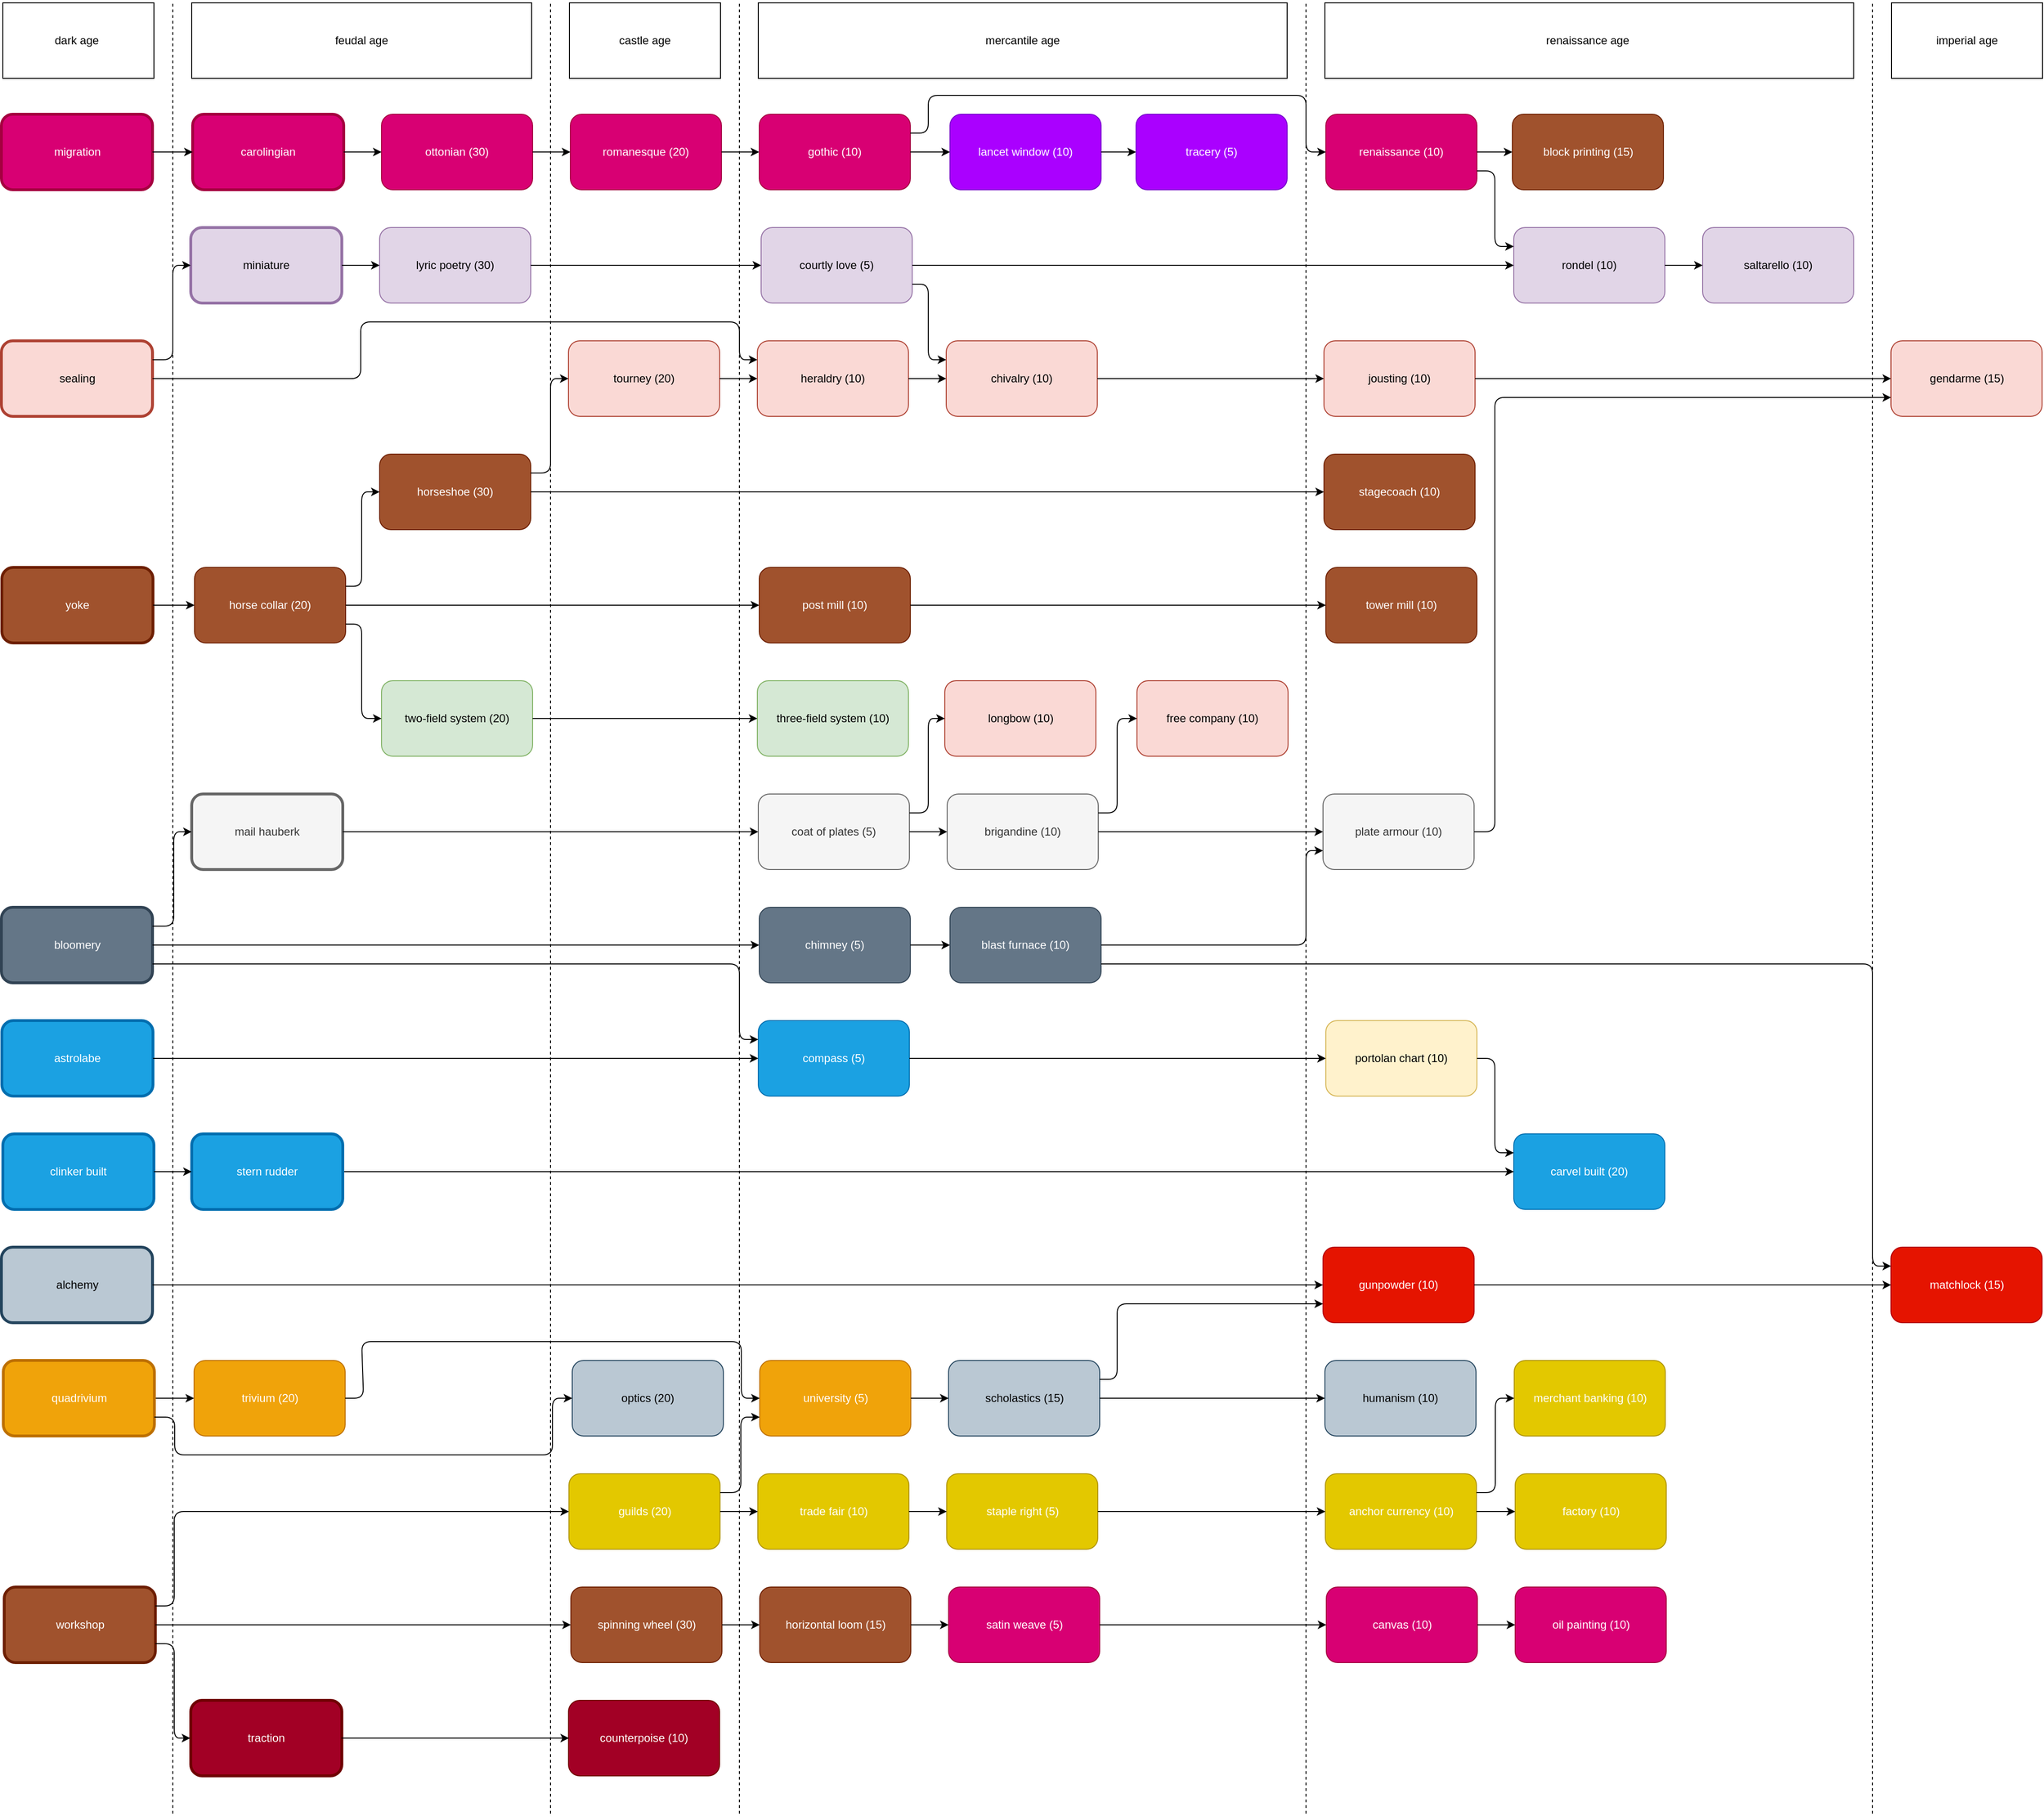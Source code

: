 <mxfile version="18.0.7" type="device"><diagram id="oLft6MuplgY4cZqa-gnh" name="Pagina-1"><mxGraphModel dx="2188" dy="1302" grid="1" gridSize="10" guides="1" tooltips="1" connect="1" arrows="1" fold="1" page="1" pageScale="1" pageWidth="827" pageHeight="1169" math="0" shadow="0"><root><mxCell id="0"/><mxCell id="1" parent="0"/><mxCell id="0_8eFzhI38emxkiz7Sxi-1" value="bloomery" style="rounded=1;whiteSpace=wrap;html=1;fillColor=#647687;strokeColor=#314354;fontColor=#ffffff;strokeWidth=3;" parent="1" vertex="1"><mxGeometry x="38.5" y="1000" width="160" height="80" as="geometry"/></mxCell><mxCell id="0_8eFzhI38emxkiz7Sxi-3" value="chimney (5)" style="rounded=1;whiteSpace=wrap;html=1;fillColor=#647687;strokeColor=#314354;fontColor=#ffffff;" parent="1" vertex="1"><mxGeometry x="841" y="1000" width="160" height="80" as="geometry"/></mxCell><mxCell id="0_8eFzhI38emxkiz7Sxi-4" value="blast furnace (10)" style="rounded=1;whiteSpace=wrap;html=1;fillColor=#647687;strokeColor=#314354;fontColor=#ffffff;" parent="1" vertex="1"><mxGeometry x="1043" y="1000" width="160" height="80" as="geometry"/></mxCell><mxCell id="0_8eFzhI38emxkiz7Sxi-5" value="mail hauberk" style="rounded=1;whiteSpace=wrap;html=1;fillColor=#f5f5f5;strokeColor=#666666;strokeWidth=3;fontColor=#333333;" parent="1" vertex="1"><mxGeometry x="240" y="880" width="160" height="80" as="geometry"/></mxCell><mxCell id="0_8eFzhI38emxkiz7Sxi-7" value="coat of plates (5)" style="rounded=1;whiteSpace=wrap;html=1;fillColor=#f5f5f5;strokeColor=#666666;fontColor=#333333;" parent="1" vertex="1"><mxGeometry x="840" y="880" width="160" height="80" as="geometry"/></mxCell><mxCell id="0_8eFzhI38emxkiz7Sxi-8" value="brigandine (10)" style="rounded=1;whiteSpace=wrap;html=1;fillColor=#f5f5f5;strokeColor=#666666;fontColor=#333333;" parent="1" vertex="1"><mxGeometry x="1040" y="880" width="160" height="80" as="geometry"/></mxCell><mxCell id="0_8eFzhI38emxkiz7Sxi-9" value="plate armour (10)" style="rounded=1;whiteSpace=wrap;html=1;fillColor=#f5f5f5;strokeColor=#666666;fontColor=#333333;" parent="1" vertex="1"><mxGeometry x="1438" y="880" width="160" height="80" as="geometry"/></mxCell><mxCell id="0_8eFzhI38emxkiz7Sxi-17" value="two-field system (20)" style="rounded=1;whiteSpace=wrap;html=1;fillColor=#d5e8d4;strokeColor=#82b366;" parent="1" vertex="1"><mxGeometry x="441" y="760" width="160" height="80" as="geometry"/></mxCell><mxCell id="0_8eFzhI38emxkiz7Sxi-19" value="three-field system (10)" style="rounded=1;whiteSpace=wrap;html=1;fillColor=#d5e8d4;strokeColor=#82b366;" parent="1" vertex="1"><mxGeometry x="839" y="760" width="160" height="80" as="geometry"/></mxCell><mxCell id="0_8eFzhI38emxkiz7Sxi-27" value="tourney (20)" style="rounded=1;whiteSpace=wrap;html=1;fillColor=#fad9d5;strokeColor=#ae4132;" parent="1" vertex="1"><mxGeometry x="639" y="400" width="160" height="80" as="geometry"/></mxCell><mxCell id="0_8eFzhI38emxkiz7Sxi-28" value="chivalry (10)" style="rounded=1;whiteSpace=wrap;html=1;fillColor=#fad9d5;strokeColor=#ae4132;" parent="1" vertex="1"><mxGeometry x="1039" y="400" width="160" height="80" as="geometry"/></mxCell><mxCell id="0_8eFzhI38emxkiz7Sxi-29" value="horse collar (20)" style="rounded=1;whiteSpace=wrap;html=1;fillColor=#a0522d;strokeColor=#6D1F00;fontColor=#ffffff;" parent="1" vertex="1"><mxGeometry x="243" y="640" width="160" height="80" as="geometry"/></mxCell><mxCell id="0_8eFzhI38emxkiz7Sxi-30" value="horseshoe (30)" style="rounded=1;whiteSpace=wrap;html=1;fillColor=#a0522d;strokeColor=#6D1F00;fontColor=#ffffff;" parent="1" vertex="1"><mxGeometry x="439" y="520" width="160" height="80" as="geometry"/></mxCell><mxCell id="0_8eFzhI38emxkiz7Sxi-32" value="stagecoach (10)" style="rounded=1;whiteSpace=wrap;html=1;fillColor=#a0522d;strokeColor=#6D1F00;fontColor=#ffffff;" parent="1" vertex="1"><mxGeometry x="1439" y="520" width="160" height="80" as="geometry"/></mxCell><mxCell id="0_8eFzhI38emxkiz7Sxi-35" value="jousting (10)" style="rounded=1;whiteSpace=wrap;html=1;fillColor=#fad9d5;strokeColor=#ae4132;" parent="1" vertex="1"><mxGeometry x="1439" y="400" width="160" height="80" as="geometry"/></mxCell><mxCell id="0_8eFzhI38emxkiz7Sxi-44" value="post mill (10)" style="rounded=1;whiteSpace=wrap;html=1;fillColor=#a0522d;strokeColor=#6D1F00;fontColor=#ffffff;" parent="1" vertex="1"><mxGeometry x="841" y="640" width="160" height="80" as="geometry"/></mxCell><mxCell id="0_8eFzhI38emxkiz7Sxi-45" value="tower mill (10)" style="rounded=1;whiteSpace=wrap;html=1;fillColor=#a0522d;strokeColor=#6D1F00;fontColor=#ffffff;" parent="1" vertex="1"><mxGeometry x="1441" y="640" width="160" height="80" as="geometry"/></mxCell><mxCell id="0_8eFzhI38emxkiz7Sxi-48" value="block printing (15)" style="rounded=1;whiteSpace=wrap;html=1;fillColor=#a0522d;strokeColor=#6D1F00;fontColor=#ffffff;" parent="1" vertex="1"><mxGeometry x="1638.5" y="160" width="160" height="80" as="geometry"/></mxCell><mxCell id="0_8eFzhI38emxkiz7Sxi-50" value="clinker built" style="rounded=1;whiteSpace=wrap;html=1;fillColor=#1ba1e2;strokeColor=#006EAF;fontColor=#ffffff;strokeWidth=3;" parent="1" vertex="1"><mxGeometry x="40" y="1240" width="160" height="80" as="geometry"/></mxCell><mxCell id="0_8eFzhI38emxkiz7Sxi-53" value="astrolabe" style="rounded=1;whiteSpace=wrap;html=1;fillColor=#1ba1e2;strokeColor=#006EAF;strokeWidth=3;fontColor=#ffffff;" parent="1" vertex="1"><mxGeometry x="39" y="1120" width="160" height="80" as="geometry"/></mxCell><mxCell id="0_8eFzhI38emxkiz7Sxi-56" value="compass (5)" style="rounded=1;whiteSpace=wrap;html=1;fillColor=#1ba1e2;strokeColor=#006EAF;fontColor=#ffffff;" parent="1" vertex="1"><mxGeometry x="840" y="1120" width="160" height="80" as="geometry"/></mxCell><mxCell id="0_8eFzhI38emxkiz7Sxi-57" value="portolan chart (10)" style="rounded=1;whiteSpace=wrap;html=1;fillColor=#fff2cc;strokeColor=#d6b656;" parent="1" vertex="1"><mxGeometry x="1441" y="1120" width="160" height="80" as="geometry"/></mxCell><mxCell id="0_8eFzhI38emxkiz7Sxi-61" value="alchemy" style="rounded=1;whiteSpace=wrap;html=1;fillColor=#bac8d3;strokeColor=#23445d;strokeWidth=3;" parent="1" vertex="1"><mxGeometry x="38.5" y="1360" width="160" height="80" as="geometry"/></mxCell><mxCell id="0_8eFzhI38emxkiz7Sxi-64" value="gunpowder (10)" style="rounded=1;whiteSpace=wrap;html=1;fillColor=#e51400;strokeColor=#B20000;fontColor=#ffffff;" parent="1" vertex="1"><mxGeometry x="1438" y="1360" width="160" height="80" as="geometry"/></mxCell><mxCell id="0_8eFzhI38emxkiz7Sxi-68" value="carvel built (20)" style="rounded=1;whiteSpace=wrap;html=1;fillColor=#1ba1e2;strokeColor=#006EAF;fontColor=#ffffff;" parent="1" vertex="1"><mxGeometry x="1640" y="1240" width="160" height="80" as="geometry"/></mxCell><mxCell id="0_8eFzhI38emxkiz7Sxi-77" value="traction" style="rounded=1;whiteSpace=wrap;html=1;fillColor=#a20025;strokeColor=#6F0000;fontColor=#ffffff;strokeWidth=3;" parent="1" vertex="1"><mxGeometry x="239" y="1840" width="160" height="80" as="geometry"/></mxCell><mxCell id="0_8eFzhI38emxkiz7Sxi-79" value="counterpoise (10)" style="rounded=1;whiteSpace=wrap;html=1;fillColor=#a20025;strokeColor=#6F0000;fontColor=#ffffff;" parent="1" vertex="1"><mxGeometry x="639" y="1840" width="160" height="80" as="geometry"/></mxCell><mxCell id="0_8eFzhI38emxkiz7Sxi-86" value="" style="endArrow=classic;html=1;entryX=0;entryY=0.5;entryDx=0;entryDy=0;exitX=1;exitY=0.5;exitDx=0;exitDy=0;" parent="1" source="0_8eFzhI38emxkiz7Sxi-3" target="0_8eFzhI38emxkiz7Sxi-4" edge="1"><mxGeometry width="50" height="50" relative="1" as="geometry"><mxPoint x="1093" y="1200" as="sourcePoint"/><mxPoint x="1143" y="1150" as="targetPoint"/></mxGeometry></mxCell><mxCell id="0_8eFzhI38emxkiz7Sxi-87" value="" style="endArrow=classic;html=1;entryX=0;entryY=0.5;entryDx=0;entryDy=0;exitX=1;exitY=0.5;exitDx=0;exitDy=0;" parent="1" source="0_8eFzhI38emxkiz7Sxi-1" target="0_8eFzhI38emxkiz7Sxi-3" edge="1"><mxGeometry width="50" height="50" relative="1" as="geometry"><mxPoint x="892" y="1080" as="sourcePoint"/><mxPoint x="942" y="1030" as="targetPoint"/></mxGeometry></mxCell><mxCell id="0_8eFzhI38emxkiz7Sxi-88" value="" style="endArrow=classic;html=1;entryX=0;entryY=0.5;entryDx=0;entryDy=0;exitX=1;exitY=0.5;exitDx=0;exitDy=0;" parent="1" source="0_8eFzhI38emxkiz7Sxi-5" target="0_8eFzhI38emxkiz7Sxi-7" edge="1"><mxGeometry width="50" height="50" relative="1" as="geometry"><mxPoint x="890" y="1200" as="sourcePoint"/><mxPoint x="940" y="1150" as="targetPoint"/></mxGeometry></mxCell><mxCell id="0_8eFzhI38emxkiz7Sxi-89" value="" style="endArrow=classic;html=1;entryX=0;entryY=0.5;entryDx=0;entryDy=0;exitX=1;exitY=0.5;exitDx=0;exitDy=0;" parent="1" source="0_8eFzhI38emxkiz7Sxi-7" target="0_8eFzhI38emxkiz7Sxi-8" edge="1"><mxGeometry width="50" height="50" relative="1" as="geometry"><mxPoint x="1090" y="1200" as="sourcePoint"/><mxPoint x="1140" y="1150" as="targetPoint"/></mxGeometry></mxCell><mxCell id="0_8eFzhI38emxkiz7Sxi-92" value="" style="endArrow=classic;html=1;entryX=0;entryY=0.5;entryDx=0;entryDy=0;exitX=1;exitY=0.5;exitDx=0;exitDy=0;" parent="1" source="0_8eFzhI38emxkiz7Sxi-30" target="0_8eFzhI38emxkiz7Sxi-32" edge="1"><mxGeometry width="50" height="50" relative="1" as="geometry"><mxPoint x="1089" y="600" as="sourcePoint"/><mxPoint x="1139" y="550" as="targetPoint"/></mxGeometry></mxCell><mxCell id="0_8eFzhI38emxkiz7Sxi-101" value="" style="endArrow=classic;html=1;entryX=0;entryY=0.5;entryDx=0;entryDy=0;exitX=1;exitY=0.5;exitDx=0;exitDy=0;" parent="1" source="0_8eFzhI38emxkiz7Sxi-28" target="0_8eFzhI38emxkiz7Sxi-35" edge="1"><mxGeometry width="50" height="50" relative="1" as="geometry"><mxPoint x="1289" y="740" as="sourcePoint"/><mxPoint x="1339" y="690" as="targetPoint"/></mxGeometry></mxCell><mxCell id="0_8eFzhI38emxkiz7Sxi-104" value="" style="endArrow=classic;html=1;entryX=0;entryY=0.5;entryDx=0;entryDy=0;exitX=1;exitY=0.5;exitDx=0;exitDy=0;" parent="1" source="0_8eFzhI38emxkiz7Sxi-44" target="0_8eFzhI38emxkiz7Sxi-45" edge="1"><mxGeometry width="50" height="50" relative="1" as="geometry"><mxPoint x="1093" y="840" as="sourcePoint"/><mxPoint x="1143" y="790" as="targetPoint"/></mxGeometry></mxCell><mxCell id="0_8eFzhI38emxkiz7Sxi-107" value="" style="endArrow=classic;html=1;entryX=0;entryY=0.5;entryDx=0;entryDy=0;exitX=1;exitY=0.5;exitDx=0;exitDy=0;" parent="1" source="0_8eFzhI38emxkiz7Sxi-56" target="0_8eFzhI38emxkiz7Sxi-57" edge="1"><mxGeometry width="50" height="50" relative="1" as="geometry"><mxPoint x="1093.5" y="1080" as="sourcePoint"/><mxPoint x="1143.5" y="1030" as="targetPoint"/></mxGeometry></mxCell><mxCell id="0_8eFzhI38emxkiz7Sxi-108" value="" style="endArrow=classic;html=1;entryX=0;entryY=0.5;entryDx=0;entryDy=0;exitX=1;exitY=0.5;exitDx=0;exitDy=0;" parent="1" source="0_8eFzhI38emxkiz7Sxi-53" target="0_8eFzhI38emxkiz7Sxi-56" edge="1"><mxGeometry width="50" height="50" relative="1" as="geometry"><mxPoint x="893.5" y="1080" as="sourcePoint"/><mxPoint x="943.5" y="1030" as="targetPoint"/></mxGeometry></mxCell><mxCell id="0_8eFzhI38emxkiz7Sxi-110" value="" style="endArrow=classic;html=1;entryX=0;entryY=0.5;entryDx=0;entryDy=0;exitX=1;exitY=0.5;exitDx=0;exitDy=0;" parent="1" source="XAXmaKX4G2u4Uexpzf4U-27" target="0_8eFzhI38emxkiz7Sxi-68" edge="1"><mxGeometry width="50" height="50" relative="1" as="geometry"><mxPoint x="523.5" y="1280" as="sourcePoint"/><mxPoint x="643.5" y="1282" as="targetPoint"/></mxGeometry></mxCell><mxCell id="0_8eFzhI38emxkiz7Sxi-117" value="feudal age" style="rounded=0;whiteSpace=wrap;html=1;" parent="1" vertex="1"><mxGeometry x="240" y="42" width="360" height="80" as="geometry"/></mxCell><mxCell id="0_8eFzhI38emxkiz7Sxi-118" value="castle age" style="rounded=0;whiteSpace=wrap;html=1;" parent="1" vertex="1"><mxGeometry x="640" y="42" width="160" height="80" as="geometry"/></mxCell><mxCell id="0_8eFzhI38emxkiz7Sxi-120" value="mercantile age" style="rounded=0;whiteSpace=wrap;html=1;" parent="1" vertex="1"><mxGeometry x="840" y="42" width="560" height="80" as="geometry"/></mxCell><mxCell id="0_8eFzhI38emxkiz7Sxi-121" value="renaissance age&amp;nbsp;" style="rounded=0;whiteSpace=wrap;html=1;" parent="1" vertex="1"><mxGeometry x="1440" y="42" width="560" height="80" as="geometry"/></mxCell><mxCell id="0_8eFzhI38emxkiz7Sxi-122" value="imperial age" style="rounded=0;whiteSpace=wrap;html=1;" parent="1" vertex="1"><mxGeometry x="2040" y="42" width="160" height="80" as="geometry"/></mxCell><mxCell id="0_8eFzhI38emxkiz7Sxi-125" value="lancet window (10)" style="rounded=1;whiteSpace=wrap;html=1;fillColor=#aa00ff;strokeColor=#7700CC;fontColor=#ffffff;" parent="1" vertex="1"><mxGeometry x="1043" y="160" width="160" height="80" as="geometry"/></mxCell><mxCell id="0_8eFzhI38emxkiz7Sxi-129" value="miniature" style="rounded=1;whiteSpace=wrap;html=1;fillColor=#e1d5e7;strokeColor=#9673a6;strokeWidth=3;" parent="1" vertex="1"><mxGeometry x="239" y="280" width="160" height="80" as="geometry"/></mxCell><mxCell id="0_8eFzhI38emxkiz7Sxi-130" value="lyric poetry (30)" style="rounded=1;whiteSpace=wrap;html=1;fillColor=#e1d5e7;strokeColor=#9673a6;" parent="1" vertex="1"><mxGeometry x="439" y="280" width="160" height="80" as="geometry"/></mxCell><mxCell id="0_8eFzhI38emxkiz7Sxi-131" value="courtly love (5)" style="rounded=1;whiteSpace=wrap;html=1;fillColor=#e1d5e7;strokeColor=#9673a6;" parent="1" vertex="1"><mxGeometry x="843" y="280" width="160" height="80" as="geometry"/></mxCell><mxCell id="0_8eFzhI38emxkiz7Sxi-132" value="rondel (10)" style="rounded=1;whiteSpace=wrap;html=1;fillColor=#e1d5e7;strokeColor=#9673a6;" parent="1" vertex="1"><mxGeometry x="1640" y="280" width="160" height="80" as="geometry"/></mxCell><mxCell id="0_8eFzhI38emxkiz7Sxi-139" value="saltarello (10)" style="rounded=1;whiteSpace=wrap;html=1;fillColor=#e1d5e7;strokeColor=#9673a6;" parent="1" vertex="1"><mxGeometry x="1840" y="280" width="160" height="80" as="geometry"/></mxCell><mxCell id="0_8eFzhI38emxkiz7Sxi-148" value="horizontal loom (15)" style="rounded=1;whiteSpace=wrap;html=1;fillColor=#a0522d;strokeColor=#6D1F00;fontColor=#ffffff;" parent="1" vertex="1"><mxGeometry x="841.5" y="1720" width="160" height="80" as="geometry"/></mxCell><mxCell id="0_8eFzhI38emxkiz7Sxi-149" value="satin weave (5)" style="rounded=1;whiteSpace=wrap;html=1;fillColor=#d80073;strokeColor=#A50040;fontColor=#ffffff;" parent="1" vertex="1"><mxGeometry x="1041.5" y="1720" width="160" height="80" as="geometry"/></mxCell><mxCell id="0_8eFzhI38emxkiz7Sxi-150" value="spinning wheel (30)" style="rounded=1;whiteSpace=wrap;html=1;fillColor=#a0522d;strokeColor=#6D1F00;fontColor=#ffffff;" parent="1" vertex="1"><mxGeometry x="641.5" y="1720" width="160" height="80" as="geometry"/></mxCell><mxCell id="0_8eFzhI38emxkiz7Sxi-153" value="romanesque (20)" style="rounded=1;whiteSpace=wrap;html=1;fillColor=#d80073;strokeColor=#A50040;fontColor=#ffffff;" parent="1" vertex="1"><mxGeometry x="641" y="160" width="160" height="80" as="geometry"/></mxCell><mxCell id="0_8eFzhI38emxkiz7Sxi-156" value="oil painting (10)" style="rounded=1;whiteSpace=wrap;html=1;fillColor=#d80073;strokeColor=#A50040;fontColor=#ffffff;" parent="1" vertex="1"><mxGeometry x="1641.5" y="1720" width="160" height="80" as="geometry"/></mxCell><mxCell id="0_8eFzhI38emxkiz7Sxi-157" value="canvas (10)" style="rounded=1;whiteSpace=wrap;html=1;fillColor=#d80073;strokeColor=#A50040;fontColor=#ffffff;" parent="1" vertex="1"><mxGeometry x="1441.5" y="1720" width="160" height="80" as="geometry"/></mxCell><mxCell id="0_8eFzhI38emxkiz7Sxi-159" value="" style="endArrow=classic;html=1;entryX=0;entryY=0.5;entryDx=0;entryDy=0;exitX=1;exitY=0.5;exitDx=0;exitDy=0;" parent="1" source="0_8eFzhI38emxkiz7Sxi-61" target="0_8eFzhI38emxkiz7Sxi-64" edge="1"><mxGeometry width="50" height="50" relative="1" as="geometry"><mxPoint x="817" y="1925" as="sourcePoint"/><mxPoint x="867" y="1875" as="targetPoint"/></mxGeometry></mxCell><mxCell id="0_8eFzhI38emxkiz7Sxi-160" value="" style="endArrow=classic;html=1;entryX=0;entryY=0.5;entryDx=0;entryDy=0;exitX=1;exitY=0.5;exitDx=0;exitDy=0;" parent="1" edge="1"><mxGeometry width="50" height="50" relative="1" as="geometry"><mxPoint x="398.5" y="1880" as="sourcePoint"/><mxPoint x="639.5" y="1880" as="targetPoint"/></mxGeometry></mxCell><mxCell id="0_8eFzhI38emxkiz7Sxi-172" value="" style="endArrow=classic;html=1;entryX=0;entryY=0.5;entryDx=0;entryDy=0;exitX=1;exitY=0.5;exitDx=0;exitDy=0;" parent="1" source="0_8eFzhI38emxkiz7Sxi-132" target="0_8eFzhI38emxkiz7Sxi-139" edge="1"><mxGeometry width="50" height="50" relative="1" as="geometry"><mxPoint x="1810" y="380" as="sourcePoint"/><mxPoint x="1860" y="330" as="targetPoint"/></mxGeometry></mxCell><mxCell id="0_8eFzhI38emxkiz7Sxi-173" value="" style="endArrow=classic;html=1;entryX=0;entryY=0.5;entryDx=0;entryDy=0;exitX=1;exitY=0.5;exitDx=0;exitDy=0;" parent="1" source="0_8eFzhI38emxkiz7Sxi-131" target="0_8eFzhI38emxkiz7Sxi-132" edge="1"><mxGeometry width="50" height="50" relative="1" as="geometry"><mxPoint x="1009" y="380" as="sourcePoint"/><mxPoint x="1059" y="330" as="targetPoint"/></mxGeometry></mxCell><mxCell id="0_8eFzhI38emxkiz7Sxi-174" value="" style="endArrow=classic;html=1;entryX=0;entryY=0.5;entryDx=0;entryDy=0;exitX=1;exitY=0.5;exitDx=0;exitDy=0;" parent="1" source="0_8eFzhI38emxkiz7Sxi-130" target="0_8eFzhI38emxkiz7Sxi-131" edge="1"><mxGeometry width="50" height="50" relative="1" as="geometry"><mxPoint x="1009" y="380" as="sourcePoint"/><mxPoint x="1059" y="330" as="targetPoint"/></mxGeometry></mxCell><mxCell id="0_8eFzhI38emxkiz7Sxi-175" value="" style="endArrow=classic;html=1;entryX=0;entryY=0.5;entryDx=0;entryDy=0;exitX=1;exitY=0.5;exitDx=0;exitDy=0;" parent="1" source="0_8eFzhI38emxkiz7Sxi-129" target="0_8eFzhI38emxkiz7Sxi-130" edge="1"><mxGeometry width="50" height="50" relative="1" as="geometry"><mxPoint x="809" y="380" as="sourcePoint"/><mxPoint x="859" y="330" as="targetPoint"/></mxGeometry></mxCell><mxCell id="0_8eFzhI38emxkiz7Sxi-176" value="trivium (20)" style="rounded=1;whiteSpace=wrap;html=1;fillColor=#f0a30a;strokeColor=#BD7000;fontColor=#ffffff;" parent="1" vertex="1"><mxGeometry x="242.5" y="1480" width="160" height="80" as="geometry"/></mxCell><mxCell id="0_8eFzhI38emxkiz7Sxi-178" value="university (5)" style="rounded=1;whiteSpace=wrap;html=1;fillColor=#f0a30a;strokeColor=#BD7000;fontColor=#ffffff;" parent="1" vertex="1"><mxGeometry x="841.5" y="1480" width="160" height="80" as="geometry"/></mxCell><mxCell id="0_8eFzhI38emxkiz7Sxi-179" value="scholastics (15)" style="rounded=1;whiteSpace=wrap;html=1;fillColor=#bac8d3;strokeColor=#23445d;" parent="1" vertex="1"><mxGeometry x="1041.5" y="1480" width="160" height="80" as="geometry"/></mxCell><mxCell id="0_8eFzhI38emxkiz7Sxi-183" value="factory (10)" style="rounded=1;whiteSpace=wrap;html=1;fillColor=#e3c800;strokeColor=#B09500;fontColor=#ffffff;" parent="1" vertex="1"><mxGeometry x="1641.5" y="1600" width="160" height="80" as="geometry"/></mxCell><mxCell id="0_8eFzhI38emxkiz7Sxi-184" value="guilds (20)" style="rounded=1;whiteSpace=wrap;html=1;fillColor=#e3c800;strokeColor=#B09500;fontColor=#ffffff;" parent="1" vertex="1"><mxGeometry x="639.5" y="1600" width="160" height="80" as="geometry"/></mxCell><mxCell id="0_8eFzhI38emxkiz7Sxi-188" value="staple right (5)" style="rounded=1;whiteSpace=wrap;html=1;fillColor=#e3c800;strokeColor=#B09500;fontColor=#ffffff;" parent="1" vertex="1"><mxGeometry x="1039.5" y="1600" width="160" height="80" as="geometry"/></mxCell><mxCell id="0_8eFzhI38emxkiz7Sxi-189" value="trade fair (10)" style="rounded=1;whiteSpace=wrap;html=1;fillColor=#e3c800;strokeColor=#B09500;fontColor=#ffffff;" parent="1" vertex="1"><mxGeometry x="839.5" y="1600" width="160" height="80" as="geometry"/></mxCell><mxCell id="0_8eFzhI38emxkiz7Sxi-191" value="anchor currency (10)" style="rounded=1;whiteSpace=wrap;html=1;fillColor=#e3c800;strokeColor=#B09500;fontColor=#ffffff;" parent="1" vertex="1"><mxGeometry x="1440.5" y="1600" width="160" height="80" as="geometry"/></mxCell><mxCell id="0_8eFzhI38emxkiz7Sxi-192" value="merchant banking (10)" style="rounded=1;whiteSpace=wrap;html=1;fillColor=#e3c800;strokeColor=#B09500;fontColor=#ffffff;" parent="1" vertex="1"><mxGeometry x="1640.5" y="1480" width="160" height="80" as="geometry"/></mxCell><mxCell id="0_8eFzhI38emxkiz7Sxi-196" value="" style="endArrow=classic;html=1;entryX=0;entryY=0.5;entryDx=0;entryDy=0;exitX=1;exitY=0.5;exitDx=0;exitDy=0;" parent="1" source="0_8eFzhI38emxkiz7Sxi-148" target="0_8eFzhI38emxkiz7Sxi-149" edge="1"><mxGeometry width="50" height="50" relative="1" as="geometry"><mxPoint x="1211.5" y="1760" as="sourcePoint"/><mxPoint x="1261.5" y="1710" as="targetPoint"/></mxGeometry></mxCell><mxCell id="0_8eFzhI38emxkiz7Sxi-199" value="" style="endArrow=classic;html=1;exitX=1;exitY=0.5;exitDx=0;exitDy=0;entryX=0;entryY=0.5;entryDx=0;entryDy=0;" parent="1" source="0_8eFzhI38emxkiz7Sxi-153" target="YXYnKFH7pTET3rIDkecs-23" edge="1"><mxGeometry width="50" height="50" relative="1" as="geometry"><mxPoint x="1011" y="320" as="sourcePoint"/><mxPoint x="831" y="200" as="targetPoint"/></mxGeometry></mxCell><mxCell id="0_8eFzhI38emxkiz7Sxi-211" value="heraldry (10)" style="rounded=1;whiteSpace=wrap;html=1;fillColor=#fad9d5;strokeColor=#ae4132;" parent="1" vertex="1"><mxGeometry x="839" y="400" width="160" height="80" as="geometry"/></mxCell><mxCell id="0_8eFzhI38emxkiz7Sxi-214" value="" style="endArrow=classic;html=1;exitX=1;exitY=0.5;exitDx=0;exitDy=0;entryX=0;entryY=0.5;entryDx=0;entryDy=0;" parent="1" source="0_8eFzhI38emxkiz7Sxi-29" target="0_8eFzhI38emxkiz7Sxi-44" edge="1"><mxGeometry width="50" height="50" relative="1" as="geometry"><mxPoint x="813" y="740" as="sourcePoint"/><mxPoint x="633" y="680" as="targetPoint"/></mxGeometry></mxCell><mxCell id="0_8eFzhI38emxkiz7Sxi-216" value="" style="endArrow=classic;html=1;exitX=1;exitY=0.25;exitDx=0;exitDy=0;entryX=0;entryY=0.5;entryDx=0;entryDy=0;" parent="1" source="0_8eFzhI38emxkiz7Sxi-29" target="0_8eFzhI38emxkiz7Sxi-30" edge="1"><mxGeometry width="50" height="50" relative="1" as="geometry"><mxPoint x="809" y="764" as="sourcePoint"/><mxPoint x="859" y="714" as="targetPoint"/><Array as="points"><mxPoint x="420" y="660"/><mxPoint x="420" y="560"/></Array></mxGeometry></mxCell><mxCell id="0_8eFzhI38emxkiz7Sxi-222" value="" style="endArrow=classic;html=1;entryX=0;entryY=0.75;entryDx=0;entryDy=0;exitX=1;exitY=0.5;exitDx=0;exitDy=0;" parent="1" source="0_8eFzhI38emxkiz7Sxi-4" target="0_8eFzhI38emxkiz7Sxi-9" edge="1"><mxGeometry width="50" height="50" relative="1" as="geometry"><mxPoint x="893" y="1098" as="sourcePoint"/><mxPoint x="943" y="1048" as="targetPoint"/><Array as="points"><mxPoint x="1420" y="1040"/><mxPoint x="1420" y="940"/></Array></mxGeometry></mxCell><mxCell id="0_8eFzhI38emxkiz7Sxi-261" value="" style="endArrow=none;dashed=1;html=1;" parent="1" edge="1"><mxGeometry width="50" height="50" relative="1" as="geometry"><mxPoint x="620" y="1960" as="sourcePoint"/><mxPoint x="620" y="40" as="targetPoint"/></mxGeometry></mxCell><mxCell id="0_8eFzhI38emxkiz7Sxi-262" value="" style="endArrow=none;dashed=1;html=1;" parent="1" edge="1"><mxGeometry width="50" height="50" relative="1" as="geometry"><mxPoint x="820" y="1960" as="sourcePoint"/><mxPoint x="820" y="42.004" as="targetPoint"/></mxGeometry></mxCell><mxCell id="0_8eFzhI38emxkiz7Sxi-263" value="" style="endArrow=none;dashed=1;html=1;" parent="1" edge="1"><mxGeometry width="50" height="50" relative="1" as="geometry"><mxPoint x="1420" y="1960" as="sourcePoint"/><mxPoint x="1420" y="40" as="targetPoint"/></mxGeometry></mxCell><mxCell id="0_8eFzhI38emxkiz7Sxi-264" value="" style="endArrow=none;dashed=1;html=1;" parent="1" edge="1"><mxGeometry width="50" height="50" relative="1" as="geometry"><mxPoint x="2020" y="1960" as="sourcePoint"/><mxPoint x="2020" y="40" as="targetPoint"/></mxGeometry></mxCell><mxCell id="s_nG30qF_LDt8cLh8hBE-6" value="workshop" style="rounded=1;whiteSpace=wrap;html=1;fillColor=#a0522d;strokeColor=#6D1F00;fontColor=#ffffff;strokeWidth=3;" parent="1" vertex="1"><mxGeometry x="41.5" y="1720" width="160" height="80" as="geometry"/></mxCell><mxCell id="XAXmaKX4G2u4Uexpzf4U-1" value="" style="endArrow=classic;html=1;rounded=1;exitX=1;exitY=0.75;exitDx=0;exitDy=0;entryX=0;entryY=0.5;entryDx=0;entryDy=0;" parent="1" source="0_8eFzhI38emxkiz7Sxi-29" target="0_8eFzhI38emxkiz7Sxi-17" edge="1"><mxGeometry width="50" height="50" relative="1" as="geometry"><mxPoint x="562" y="820" as="sourcePoint"/><mxPoint x="322" y="880" as="targetPoint"/><Array as="points"><mxPoint x="420" y="700"/><mxPoint x="420" y="800"/></Array></mxGeometry></mxCell><mxCell id="XAXmaKX4G2u4Uexpzf4U-4" value="yoke" style="rounded=1;whiteSpace=wrap;html=1;fillColor=#a0522d;fontColor=#ffffff;strokeColor=#6D1F00;strokeWidth=3;" parent="1" vertex="1"><mxGeometry x="39" y="640" width="160" height="80" as="geometry"/></mxCell><mxCell id="XAXmaKX4G2u4Uexpzf4U-5" value="" style="endArrow=none;dashed=1;html=1;" parent="1" edge="1"><mxGeometry width="50" height="50" relative="1" as="geometry"><mxPoint x="220" y="1960" as="sourcePoint"/><mxPoint x="220" y="40" as="targetPoint"/></mxGeometry></mxCell><mxCell id="XAXmaKX4G2u4Uexpzf4U-7" value="" style="endArrow=classic;html=1;rounded=0;entryX=0;entryY=0.5;entryDx=0;entryDy=0;exitX=1;exitY=0.5;exitDx=0;exitDy=0;" parent="1" source="XAXmaKX4G2u4Uexpzf4U-4" target="0_8eFzhI38emxkiz7Sxi-29" edge="1"><mxGeometry width="50" height="50" relative="1" as="geometry"><mxPoint x="212" y="536" as="sourcePoint"/><mxPoint x="262" y="486" as="targetPoint"/></mxGeometry></mxCell><mxCell id="XAXmaKX4G2u4Uexpzf4U-8" value="dark age&amp;nbsp;" style="rounded=0;whiteSpace=wrap;html=1;" parent="1" vertex="1"><mxGeometry x="40" y="42" width="160" height="80" as="geometry"/></mxCell><mxCell id="XAXmaKX4G2u4Uexpzf4U-12" value="" style="endArrow=classic;html=1;rounded=0;entryX=0;entryY=0.5;entryDx=0;entryDy=0;exitX=1;exitY=0.5;exitDx=0;exitDy=0;" parent="1" source="XAXmaKX4G2u4Uexpzf4U-13" target="0_8eFzhI38emxkiz7Sxi-176" edge="1"><mxGeometry width="50" height="50" relative="1" as="geometry"><mxPoint x="201.5" y="1840" as="sourcePoint"/><mxPoint x="231.5" y="1830" as="targetPoint"/></mxGeometry></mxCell><mxCell id="XAXmaKX4G2u4Uexpzf4U-13" value="quadrivium" style="rounded=1;whiteSpace=wrap;html=1;fillColor=#f0a30a;strokeColor=#BD7000;fontColor=#ffffff;strokeWidth=3;" parent="1" vertex="1"><mxGeometry x="40.5" y="1480" width="160" height="80" as="geometry"/></mxCell><mxCell id="XAXmaKX4G2u4Uexpzf4U-19" value="sealing" style="rounded=1;whiteSpace=wrap;html=1;fillColor=#fad9d5;strokeColor=#ae4132;strokeWidth=3;" parent="1" vertex="1"><mxGeometry x="38.5" y="400" width="160" height="80" as="geometry"/></mxCell><mxCell id="XAXmaKX4G2u4Uexpzf4U-27" value="stern rudder" style="rounded=1;whiteSpace=wrap;html=1;fillColor=#1ba1e2;strokeColor=#006EAF;fontColor=#ffffff;strokeWidth=3;" parent="1" vertex="1"><mxGeometry x="240" y="1240" width="160" height="80" as="geometry"/></mxCell><mxCell id="XAXmaKX4G2u4Uexpzf4U-28" value="" style="endArrow=classic;html=1;rounded=1;entryX=0;entryY=0.5;entryDx=0;entryDy=0;exitX=1;exitY=0.5;exitDx=0;exitDy=0;" parent="1" source="0_8eFzhI38emxkiz7Sxi-50" target="XAXmaKX4G2u4Uexpzf4U-27" edge="1"><mxGeometry width="50" height="50" relative="1" as="geometry"><mxPoint x="483.5" y="1350" as="sourcePoint"/><mxPoint x="533.5" y="1300" as="targetPoint"/></mxGeometry></mxCell><mxCell id="E1TUnqx6d54UaFa-8QJ_-4" value="" style="endArrow=classic;html=1;rounded=1;entryX=0;entryY=0.5;entryDx=0;entryDy=0;exitX=1;exitY=0.75;exitDx=0;exitDy=0;" parent="1" source="s_nG30qF_LDt8cLh8hBE-6" edge="1"><mxGeometry width="50" height="50" relative="1" as="geometry"><mxPoint x="571.5" y="2160" as="sourcePoint"/><mxPoint x="238.5" y="1880" as="targetPoint"/><Array as="points"><mxPoint x="221.5" y="1780"/><mxPoint x="221.5" y="1880"/></Array></mxGeometry></mxCell><mxCell id="YXYnKFH7pTET3rIDkecs-1" value="" style="endArrow=classic;html=1;rounded=1;entryX=0;entryY=0.5;entryDx=0;entryDy=0;exitX=1;exitY=0.25;exitDx=0;exitDy=0;" edge="1" parent="1" source="0_8eFzhI38emxkiz7Sxi-30" target="0_8eFzhI38emxkiz7Sxi-27"><mxGeometry width="50" height="50" relative="1" as="geometry"><mxPoint x="819" y="630" as="sourcePoint"/><mxPoint x="869" y="580" as="targetPoint"/><Array as="points"><mxPoint x="620" y="540"/><mxPoint x="620" y="440"/></Array></mxGeometry></mxCell><mxCell id="YXYnKFH7pTET3rIDkecs-2" value="" style="endArrow=classic;html=1;rounded=0;entryX=0;entryY=0.5;entryDx=0;entryDy=0;exitX=1;exitY=0.5;exitDx=0;exitDy=0;" edge="1" parent="1" source="0_8eFzhI38emxkiz7Sxi-27" target="0_8eFzhI38emxkiz7Sxi-211"><mxGeometry width="50" height="50" relative="1" as="geometry"><mxPoint x="819" y="470" as="sourcePoint"/><mxPoint x="869" y="420" as="targetPoint"/></mxGeometry></mxCell><mxCell id="YXYnKFH7pTET3rIDkecs-3" value="" style="endArrow=classic;html=1;rounded=0;entryX=0;entryY=0.5;entryDx=0;entryDy=0;exitX=1;exitY=0.5;exitDx=0;exitDy=0;" edge="1" parent="1" source="0_8eFzhI38emxkiz7Sxi-211" target="0_8eFzhI38emxkiz7Sxi-28"><mxGeometry width="50" height="50" relative="1" as="geometry"><mxPoint x="819" y="470" as="sourcePoint"/><mxPoint x="869" y="420" as="targetPoint"/></mxGeometry></mxCell><mxCell id="YXYnKFH7pTET3rIDkecs-5" value="" style="endArrow=classic;html=1;rounded=1;entryX=0;entryY=0.25;entryDx=0;entryDy=0;exitX=1;exitY=0.5;exitDx=0;exitDy=0;" edge="1" parent="1" source="XAXmaKX4G2u4Uexpzf4U-19" target="0_8eFzhI38emxkiz7Sxi-211"><mxGeometry width="50" height="50" relative="1" as="geometry"><mxPoint x="489" y="470" as="sourcePoint"/><mxPoint x="539" y="420" as="targetPoint"/><Array as="points"><mxPoint x="419" y="440"/><mxPoint x="419" y="380"/><mxPoint x="820" y="380"/><mxPoint x="820" y="420"/></Array></mxGeometry></mxCell><mxCell id="YXYnKFH7pTET3rIDkecs-9" value="" style="endArrow=classic;html=1;rounded=1;entryX=0;entryY=0.5;entryDx=0;entryDy=0;exitX=1;exitY=0.5;exitDx=0;exitDy=0;" edge="1" parent="1" source="0_8eFzhI38emxkiz7Sxi-150" target="0_8eFzhI38emxkiz7Sxi-148"><mxGeometry width="50" height="50" relative="1" as="geometry"><mxPoint x="841.5" y="1820" as="sourcePoint"/><mxPoint x="891.5" y="1770" as="targetPoint"/></mxGeometry></mxCell><mxCell id="YXYnKFH7pTET3rIDkecs-10" value="" style="endArrow=classic;html=1;rounded=1;entryX=0;entryY=0.5;entryDx=0;entryDy=0;exitX=1;exitY=0.5;exitDx=0;exitDy=0;" edge="1" parent="1" source="s_nG30qF_LDt8cLh8hBE-6" target="0_8eFzhI38emxkiz7Sxi-150"><mxGeometry width="50" height="50" relative="1" as="geometry"><mxPoint x="411.5" y="1820" as="sourcePoint"/><mxPoint x="461.5" y="1770" as="targetPoint"/></mxGeometry></mxCell><mxCell id="YXYnKFH7pTET3rIDkecs-11" value="" style="endArrow=classic;html=1;rounded=1;entryX=0;entryY=0.5;entryDx=0;entryDy=0;exitX=1;exitY=0.5;exitDx=0;exitDy=0;" edge="1" parent="1" source="0_8eFzhI38emxkiz7Sxi-149" target="0_8eFzhI38emxkiz7Sxi-157"><mxGeometry width="50" height="50" relative="1" as="geometry"><mxPoint x="1131.5" y="1790" as="sourcePoint"/><mxPoint x="1181.5" y="1740" as="targetPoint"/></mxGeometry></mxCell><mxCell id="YXYnKFH7pTET3rIDkecs-12" value="" style="endArrow=classic;html=1;rounded=1;entryX=0;entryY=0.5;entryDx=0;entryDy=0;exitX=1;exitY=0.5;exitDx=0;exitDy=0;" edge="1" parent="1" source="0_8eFzhI38emxkiz7Sxi-178" target="0_8eFzhI38emxkiz7Sxi-179"><mxGeometry width="50" height="50" relative="1" as="geometry"><mxPoint x="981.5" y="1730" as="sourcePoint"/><mxPoint x="1031.5" y="1680" as="targetPoint"/></mxGeometry></mxCell><mxCell id="YXYnKFH7pTET3rIDkecs-13" value="" style="endArrow=classic;html=1;rounded=1;entryX=0;entryY=0.5;entryDx=0;entryDy=0;exitX=1;exitY=0.5;exitDx=0;exitDy=0;" edge="1" parent="1" source="0_8eFzhI38emxkiz7Sxi-191" target="0_8eFzhI38emxkiz7Sxi-183"><mxGeometry width="50" height="50" relative="1" as="geometry"><mxPoint x="1463.5" y="2130" as="sourcePoint"/><mxPoint x="1513.5" y="2080" as="targetPoint"/></mxGeometry></mxCell><mxCell id="YXYnKFH7pTET3rIDkecs-14" value="" style="endArrow=classic;html=1;rounded=1;entryX=0;entryY=0.5;entryDx=0;entryDy=0;exitX=1;exitY=0.5;exitDx=0;exitDy=0;" edge="1" parent="1" source="0_8eFzhI38emxkiz7Sxi-188" target="0_8eFzhI38emxkiz7Sxi-191"><mxGeometry width="50" height="50" relative="1" as="geometry"><mxPoint x="1263.5" y="2130" as="sourcePoint"/><mxPoint x="1313.5" y="2080" as="targetPoint"/></mxGeometry></mxCell><mxCell id="YXYnKFH7pTET3rIDkecs-15" value="" style="endArrow=classic;html=1;rounded=1;entryX=0;entryY=0.5;entryDx=0;entryDy=0;exitX=1;exitY=0.5;exitDx=0;exitDy=0;" edge="1" parent="1" source="0_8eFzhI38emxkiz7Sxi-189" target="0_8eFzhI38emxkiz7Sxi-188"><mxGeometry width="50" height="50" relative="1" as="geometry"><mxPoint x="1263.5" y="2130" as="sourcePoint"/><mxPoint x="1313.5" y="2080" as="targetPoint"/></mxGeometry></mxCell><mxCell id="YXYnKFH7pTET3rIDkecs-17" value="" style="endArrow=classic;html=1;rounded=1;entryX=0;entryY=0.5;entryDx=0;entryDy=0;exitX=1;exitY=0.25;exitDx=0;exitDy=0;" edge="1" parent="1" source="XAXmaKX4G2u4Uexpzf4U-19" target="0_8eFzhI38emxkiz7Sxi-129"><mxGeometry width="50" height="50" relative="1" as="geometry"><mxPoint x="579" y="520" as="sourcePoint"/><mxPoint x="629" y="470" as="targetPoint"/><Array as="points"><mxPoint x="220" y="420"/><mxPoint x="220" y="320"/></Array></mxGeometry></mxCell><mxCell id="YXYnKFH7pTET3rIDkecs-18" value="" style="endArrow=classic;html=1;rounded=1;entryX=0;entryY=0.5;entryDx=0;entryDy=0;exitX=1;exitY=0.25;exitDx=0;exitDy=0;" edge="1" parent="1" source="0_8eFzhI38emxkiz7Sxi-1" target="0_8eFzhI38emxkiz7Sxi-5"><mxGeometry width="50" height="50" relative="1" as="geometry"><mxPoint x="432" y="1200" as="sourcePoint"/><mxPoint x="482" y="1150" as="targetPoint"/><Array as="points"><mxPoint x="221" y="1020"/><mxPoint x="221" y="920"/></Array></mxGeometry></mxCell><mxCell id="YXYnKFH7pTET3rIDkecs-19" value="carolingian" style="rounded=1;whiteSpace=wrap;html=1;fillColor=#d80073;strokeColor=#A50040;fontColor=#ffffff;strokeWidth=3;" vertex="1" parent="1"><mxGeometry x="241" y="160" width="160" height="80" as="geometry"/></mxCell><mxCell id="YXYnKFH7pTET3rIDkecs-20" value="ottonian (30)" style="rounded=1;whiteSpace=wrap;html=1;fillColor=#d80073;strokeColor=#A50040;fontColor=#ffffff;" vertex="1" parent="1"><mxGeometry x="441" y="160" width="160" height="80" as="geometry"/></mxCell><mxCell id="YXYnKFH7pTET3rIDkecs-21" value="" style="endArrow=classic;html=1;rounded=1;entryX=0;entryY=0.5;entryDx=0;entryDy=0;exitX=1;exitY=0.5;exitDx=0;exitDy=0;" edge="1" parent="1" source="YXYnKFH7pTET3rIDkecs-19" target="YXYnKFH7pTET3rIDkecs-20"><mxGeometry width="50" height="50" relative="1" as="geometry"><mxPoint x="371" y="150" as="sourcePoint"/><mxPoint x="421" y="100" as="targetPoint"/></mxGeometry></mxCell><mxCell id="YXYnKFH7pTET3rIDkecs-22" value="" style="endArrow=classic;html=1;rounded=1;entryX=0;entryY=0.5;entryDx=0;entryDy=0;exitX=1;exitY=0.5;exitDx=0;exitDy=0;" edge="1" parent="1" source="YXYnKFH7pTET3rIDkecs-20" target="0_8eFzhI38emxkiz7Sxi-153"><mxGeometry width="50" height="50" relative="1" as="geometry"><mxPoint x="371" y="150" as="sourcePoint"/><mxPoint x="421" y="100" as="targetPoint"/></mxGeometry></mxCell><mxCell id="YXYnKFH7pTET3rIDkecs-23" value="gothic (10)" style="rounded=1;whiteSpace=wrap;html=1;fillColor=#d80073;strokeColor=#A50040;fontColor=#ffffff;" vertex="1" parent="1"><mxGeometry x="841" y="160" width="160" height="80" as="geometry"/></mxCell><mxCell id="YXYnKFH7pTET3rIDkecs-24" value="renaissance (10)" style="rounded=1;whiteSpace=wrap;html=1;fillColor=#d80073;strokeColor=#A50040;fontColor=#ffffff;" vertex="1" parent="1"><mxGeometry x="1441" y="160" width="160" height="80" as="geometry"/></mxCell><mxCell id="YXYnKFH7pTET3rIDkecs-25" value="" style="endArrow=classic;html=1;rounded=1;entryX=0;entryY=0.5;entryDx=0;entryDy=0;exitX=1;exitY=0.25;exitDx=0;exitDy=0;" edge="1" parent="1" source="YXYnKFH7pTET3rIDkecs-23" target="YXYnKFH7pTET3rIDkecs-24"><mxGeometry width="50" height="50" relative="1" as="geometry"><mxPoint x="1021" y="170" as="sourcePoint"/><mxPoint x="1071" y="120" as="targetPoint"/><Array as="points"><mxPoint x="1020" y="180"/><mxPoint x="1020" y="140"/><mxPoint x="1420" y="140"/><mxPoint x="1420" y="200"/></Array></mxGeometry></mxCell><mxCell id="YXYnKFH7pTET3rIDkecs-29" value="optics (20)" style="rounded=1;whiteSpace=wrap;html=1;fillColor=#bac8d3;strokeColor=#23445d;" vertex="1" parent="1"><mxGeometry x="643" y="1480" width="160" height="80" as="geometry"/></mxCell><mxCell id="YXYnKFH7pTET3rIDkecs-35" value="" style="endArrow=classic;html=1;rounded=1;entryX=0;entryY=0.75;entryDx=0;entryDy=0;exitX=1;exitY=0.25;exitDx=0;exitDy=0;" edge="1" parent="1" source="0_8eFzhI38emxkiz7Sxi-184" target="0_8eFzhI38emxkiz7Sxi-178"><mxGeometry width="50" height="50" relative="1" as="geometry"><mxPoint x="750.5" y="1850" as="sourcePoint"/><mxPoint x="800.5" y="1800" as="targetPoint"/><Array as="points"><mxPoint x="821.5" y="1620"/><mxPoint x="821.5" y="1540"/></Array></mxGeometry></mxCell><mxCell id="YXYnKFH7pTET3rIDkecs-36" value="" style="endArrow=classic;html=1;rounded=1;entryX=0;entryY=0.25;entryDx=0;entryDy=0;exitX=1;exitY=0.5;exitDx=0;exitDy=0;" edge="1" parent="1" source="0_8eFzhI38emxkiz7Sxi-57" target="0_8eFzhI38emxkiz7Sxi-68"><mxGeometry width="50" height="50" relative="1" as="geometry"><mxPoint x="1392.5" y="1220" as="sourcePoint"/><mxPoint x="1442.5" y="1170" as="targetPoint"/><Array as="points"><mxPoint x="1620" y="1160"/><mxPoint x="1620" y="1260"/></Array></mxGeometry></mxCell><mxCell id="YXYnKFH7pTET3rIDkecs-38" value="" style="endArrow=classic;html=1;rounded=1;entryX=0;entryY=0.5;entryDx=0;entryDy=0;exitX=1;exitY=0.25;exitDx=0;exitDy=0;" edge="1" parent="1" source="s_nG30qF_LDt8cLh8hBE-6" target="0_8eFzhI38emxkiz7Sxi-184"><mxGeometry width="50" height="50" relative="1" as="geometry"><mxPoint x="81.5" y="2150" as="sourcePoint"/><mxPoint x="521.5" y="2000" as="targetPoint"/><Array as="points"><mxPoint x="221.5" y="1740"/><mxPoint x="221.5" y="1640"/></Array></mxGeometry></mxCell><mxCell id="YXYnKFH7pTET3rIDkecs-42" value="tracery (5)" style="rounded=1;whiteSpace=wrap;html=1;fillColor=#aa00ff;strokeColor=#7700CC;fontColor=#ffffff;" vertex="1" parent="1"><mxGeometry x="1240" y="160" width="160" height="80" as="geometry"/></mxCell><mxCell id="YXYnKFH7pTET3rIDkecs-43" value="" style="endArrow=classic;html=1;rounded=1;entryX=0;entryY=0.5;entryDx=0;entryDy=0;exitX=1;exitY=0.5;exitDx=0;exitDy=0;" edge="1" parent="1" source="0_8eFzhI38emxkiz7Sxi-125" target="YXYnKFH7pTET3rIDkecs-42"><mxGeometry width="50" height="50" relative="1" as="geometry"><mxPoint x="1119" y="430" as="sourcePoint"/><mxPoint x="1169" y="380" as="targetPoint"/></mxGeometry></mxCell><mxCell id="YXYnKFH7pTET3rIDkecs-47" value="" style="endArrow=classic;html=1;rounded=1;entryX=0;entryY=0.5;entryDx=0;entryDy=0;exitX=1;exitY=0.5;exitDx=0;exitDy=0;" edge="1" parent="1" source="0_8eFzhI38emxkiz7Sxi-157" target="0_8eFzhI38emxkiz7Sxi-156"><mxGeometry width="50" height="50" relative="1" as="geometry"><mxPoint x="1501.5" y="1690" as="sourcePoint"/><mxPoint x="1551.5" y="1640" as="targetPoint"/></mxGeometry></mxCell><mxCell id="YXYnKFH7pTET3rIDkecs-48" value="" style="endArrow=classic;html=1;rounded=1;exitX=1;exitY=0.75;exitDx=0;exitDy=0;entryX=0;entryY=0.25;entryDx=0;entryDy=0;" edge="1" parent="1" source="0_8eFzhI38emxkiz7Sxi-131" target="0_8eFzhI38emxkiz7Sxi-28"><mxGeometry width="50" height="50" relative="1" as="geometry"><mxPoint x="1270" y="410" as="sourcePoint"/><mxPoint x="1320" y="360" as="targetPoint"/><Array as="points"><mxPoint x="1020" y="340"/><mxPoint x="1020" y="420"/></Array></mxGeometry></mxCell><mxCell id="YXYnKFH7pTET3rIDkecs-53" value="" style="endArrow=classic;html=1;rounded=1;exitX=1;exitY=0.75;exitDx=0;exitDy=0;entryX=0;entryY=0.25;entryDx=0;entryDy=0;" edge="1" parent="1" source="YXYnKFH7pTET3rIDkecs-24" target="0_8eFzhI38emxkiz7Sxi-132"><mxGeometry width="50" height="50" relative="1" as="geometry"><mxPoint x="1640" y="370" as="sourcePoint"/><mxPoint x="1690" y="320" as="targetPoint"/><Array as="points"><mxPoint x="1620" y="220"/><mxPoint x="1620" y="300"/></Array></mxGeometry></mxCell><mxCell id="YXYnKFH7pTET3rIDkecs-54" value="" style="endArrow=classic;html=1;rounded=1;entryX=0;entryY=0.5;entryDx=0;entryDy=0;exitX=1;exitY=0.5;exitDx=0;exitDy=0;" edge="1" parent="1" source="0_8eFzhI38emxkiz7Sxi-17" target="0_8eFzhI38emxkiz7Sxi-19"><mxGeometry width="50" height="50" relative="1" as="geometry"><mxPoint x="730" y="760" as="sourcePoint"/><mxPoint x="780" y="710" as="targetPoint"/></mxGeometry></mxCell><mxCell id="YXYnKFH7pTET3rIDkecs-55" value="" style="endArrow=classic;html=1;rounded=1;entryX=0;entryY=0.5;entryDx=0;entryDy=0;exitX=1;exitY=0.5;exitDx=0;exitDy=0;" edge="1" parent="1" source="0_8eFzhI38emxkiz7Sxi-184" target="0_8eFzhI38emxkiz7Sxi-189"><mxGeometry width="50" height="50" relative="1" as="geometry"><mxPoint x="971.5" y="1970" as="sourcePoint"/><mxPoint x="1021.5" y="1920" as="targetPoint"/></mxGeometry></mxCell><mxCell id="YXYnKFH7pTET3rIDkecs-56" value="" style="endArrow=classic;html=1;rounded=1;entryX=0;entryY=0.5;entryDx=0;entryDy=0;exitX=1;exitY=0.25;exitDx=0;exitDy=0;" edge="1" parent="1" source="0_8eFzhI38emxkiz7Sxi-191" target="0_8eFzhI38emxkiz7Sxi-192"><mxGeometry width="50" height="50" relative="1" as="geometry"><mxPoint x="1340.5" y="1910" as="sourcePoint"/><mxPoint x="1390.5" y="1860" as="targetPoint"/><Array as="points"><mxPoint x="1620.5" y="1620"/><mxPoint x="1620.5" y="1520"/></Array></mxGeometry></mxCell><mxCell id="YXYnKFH7pTET3rIDkecs-58" value="" style="endArrow=classic;html=1;rounded=1;fontColor=#ffffff;entryX=0;entryY=0.5;entryDx=0;entryDy=0;exitX=1;exitY=0.5;exitDx=0;exitDy=0;" edge="1" parent="1" source="0_8eFzhI38emxkiz7Sxi-8" target="0_8eFzhI38emxkiz7Sxi-9"><mxGeometry width="50" height="50" relative="1" as="geometry"><mxPoint x="1620" y="930" as="sourcePoint"/><mxPoint x="1441" y="920" as="targetPoint"/></mxGeometry></mxCell><mxCell id="YXYnKFH7pTET3rIDkecs-59" value="migration" style="rounded=1;whiteSpace=wrap;html=1;fillColor=#d80073;strokeColor=#A50040;fontColor=#ffffff;strokeWidth=3;" vertex="1" parent="1"><mxGeometry x="38.5" y="160" width="160" height="80" as="geometry"/></mxCell><mxCell id="YXYnKFH7pTET3rIDkecs-60" value="" style="endArrow=classic;html=1;rounded=1;fontColor=#ffffff;entryX=0;entryY=0.5;entryDx=0;entryDy=0;exitX=1;exitY=0.5;exitDx=0;exitDy=0;" edge="1" parent="1" source="YXYnKFH7pTET3rIDkecs-59" target="YXYnKFH7pTET3rIDkecs-19"><mxGeometry width="50" height="50" relative="1" as="geometry"><mxPoint x="480" y="380" as="sourcePoint"/><mxPoint x="530" y="330" as="targetPoint"/></mxGeometry></mxCell><mxCell id="YXYnKFH7pTET3rIDkecs-61" value="gendarme (15)" style="rounded=1;whiteSpace=wrap;html=1;fillColor=#fad9d5;strokeColor=#ae4132;" vertex="1" parent="1"><mxGeometry x="2039.5" y="400" width="160" height="80" as="geometry"/></mxCell><mxCell id="YXYnKFH7pTET3rIDkecs-62" value="" style="endArrow=classic;html=1;rounded=1;fontColor=#ffffff;entryX=0;entryY=0.75;entryDx=0;entryDy=0;exitX=1;exitY=0.5;exitDx=0;exitDy=0;" edge="1" parent="1" source="0_8eFzhI38emxkiz7Sxi-9" target="YXYnKFH7pTET3rIDkecs-61"><mxGeometry width="50" height="50" relative="1" as="geometry"><mxPoint x="1920" y="750" as="sourcePoint"/><mxPoint x="1970" y="700" as="targetPoint"/><Array as="points"><mxPoint x="1620" y="920"/><mxPoint x="1620" y="460"/></Array></mxGeometry></mxCell><mxCell id="YXYnKFH7pTET3rIDkecs-63" value="matchlock (15)" style="rounded=1;whiteSpace=wrap;html=1;fillColor=#e51400;strokeColor=#B20000;fontColor=#ffffff;" vertex="1" parent="1"><mxGeometry x="2039.5" y="1360" width="160" height="80" as="geometry"/></mxCell><mxCell id="YXYnKFH7pTET3rIDkecs-64" value="" style="endArrow=classic;html=1;rounded=1;fontColor=#ffffff;entryX=0;entryY=0.5;entryDx=0;entryDy=0;exitX=1;exitY=0.5;exitDx=0;exitDy=0;" edge="1" parent="1" source="0_8eFzhI38emxkiz7Sxi-64" target="YXYnKFH7pTET3rIDkecs-63"><mxGeometry width="50" height="50" relative="1" as="geometry"><mxPoint x="1696" y="1470" as="sourcePoint"/><mxPoint x="1746" y="1420" as="targetPoint"/></mxGeometry></mxCell><mxCell id="YXYnKFH7pTET3rIDkecs-66" value="" style="endArrow=classic;html=1;rounded=1;fontColor=#ffffff;entryX=0;entryY=0.5;entryDx=0;entryDy=0;exitX=1;exitY=0.5;exitDx=0;exitDy=0;" edge="1" parent="1" source="0_8eFzhI38emxkiz7Sxi-35" target="YXYnKFH7pTET3rIDkecs-61"><mxGeometry width="50" height="50" relative="1" as="geometry"><mxPoint x="1670" y="620" as="sourcePoint"/><mxPoint x="1720" y="570" as="targetPoint"/></mxGeometry></mxCell><mxCell id="YXYnKFH7pTET3rIDkecs-67" value="" style="endArrow=classic;html=1;rounded=1;fontColor=#ffffff;entryX=0;entryY=0.5;entryDx=0;entryDy=0;exitX=1;exitY=0.5;exitDx=0;exitDy=0;" edge="1" parent="1" source="YXYnKFH7pTET3rIDkecs-24" target="0_8eFzhI38emxkiz7Sxi-48"><mxGeometry width="50" height="50" relative="1" as="geometry"><mxPoint x="1470" y="340" as="sourcePoint"/><mxPoint x="1520" y="290" as="targetPoint"/></mxGeometry></mxCell><mxCell id="YXYnKFH7pTET3rIDkecs-68" value="" style="endArrow=classic;html=1;rounded=1;fontColor=#ffffff;entryX=0;entryY=0.5;entryDx=0;entryDy=0;exitX=1;exitY=0.75;exitDx=0;exitDy=0;" edge="1" parent="1" source="XAXmaKX4G2u4Uexpzf4U-13" target="YXYnKFH7pTET3rIDkecs-29"><mxGeometry width="50" height="50" relative="1" as="geometry"><mxPoint x="782" y="1630" as="sourcePoint"/><mxPoint x="832" y="1580" as="targetPoint"/><Array as="points"><mxPoint x="222" y="1540"/><mxPoint x="222" y="1580"/><mxPoint x="622" y="1580"/><mxPoint x="622" y="1520"/></Array></mxGeometry></mxCell><mxCell id="YXYnKFH7pTET3rIDkecs-69" value="" style="endArrow=classic;html=1;rounded=1;fontColor=#ffffff;entryX=0;entryY=0.5;entryDx=0;entryDy=0;exitX=1;exitY=0.5;exitDx=0;exitDy=0;" edge="1" parent="1" source="0_8eFzhI38emxkiz7Sxi-176" target="0_8eFzhI38emxkiz7Sxi-178"><mxGeometry width="50" height="50" relative="1" as="geometry"><mxPoint x="782" y="1650" as="sourcePoint"/><mxPoint x="832" y="1600" as="targetPoint"/><Array as="points"><mxPoint x="422" y="1520"/><mxPoint x="420" y="1460"/><mxPoint x="822" y="1460"/><mxPoint x="822" y="1520"/></Array></mxGeometry></mxCell><mxCell id="YXYnKFH7pTET3rIDkecs-70" value="humanism (10)" style="rounded=1;whiteSpace=wrap;html=1;fillColor=#bac8d3;strokeColor=#23445d;" vertex="1" parent="1"><mxGeometry x="1440" y="1480" width="160" height="80" as="geometry"/></mxCell><mxCell id="YXYnKFH7pTET3rIDkecs-72" value="" style="endArrow=classic;html=1;rounded=1;fontColor=#ffffff;entryX=0;entryY=0.5;entryDx=0;entryDy=0;exitX=1;exitY=0.5;exitDx=0;exitDy=0;" edge="1" parent="1" source="0_8eFzhI38emxkiz7Sxi-179" target="YXYnKFH7pTET3rIDkecs-70"><mxGeometry width="50" height="50" relative="1" as="geometry"><mxPoint x="1492" y="1450" as="sourcePoint"/><mxPoint x="1542" y="1400" as="targetPoint"/></mxGeometry></mxCell><mxCell id="YXYnKFH7pTET3rIDkecs-73" value="longbow (10)" style="rounded=1;whiteSpace=wrap;html=1;fillColor=#fad9d5;strokeColor=#ae4132;" vertex="1" parent="1"><mxGeometry x="1037.5" y="760" width="160" height="80" as="geometry"/></mxCell><mxCell id="YXYnKFH7pTET3rIDkecs-75" value="free company (10)" style="rounded=1;whiteSpace=wrap;html=1;fillColor=#fad9d5;strokeColor=#ae4132;" vertex="1" parent="1"><mxGeometry x="1241" y="760" width="160" height="80" as="geometry"/></mxCell><mxCell id="YXYnKFH7pTET3rIDkecs-76" value="" style="endArrow=classic;html=1;rounded=1;fontColor=#ffffff;exitX=1;exitY=0.25;exitDx=0;exitDy=0;entryX=0;entryY=0.5;entryDx=0;entryDy=0;" edge="1" parent="1" source="0_8eFzhI38emxkiz7Sxi-8" target="YXYnKFH7pTET3rIDkecs-75"><mxGeometry width="50" height="50" relative="1" as="geometry"><mxPoint x="1090" y="1020" as="sourcePoint"/><mxPoint x="1140" y="970" as="targetPoint"/><Array as="points"><mxPoint x="1220" y="900"/><mxPoint x="1220" y="800"/></Array></mxGeometry></mxCell><mxCell id="YXYnKFH7pTET3rIDkecs-77" value="" style="endArrow=classic;html=1;rounded=1;fontColor=#ffffff;entryX=0;entryY=0.5;entryDx=0;entryDy=0;exitX=1;exitY=0.25;exitDx=0;exitDy=0;" edge="1" parent="1" source="0_8eFzhI38emxkiz7Sxi-7" target="YXYnKFH7pTET3rIDkecs-73"><mxGeometry width="50" height="50" relative="1" as="geometry"><mxPoint x="970" y="980" as="sourcePoint"/><mxPoint x="1020" y="930" as="targetPoint"/><Array as="points"><mxPoint x="1020" y="900"/><mxPoint x="1020" y="800"/></Array></mxGeometry></mxCell><mxCell id="YXYnKFH7pTET3rIDkecs-78" value="" style="endArrow=classic;html=1;rounded=1;fontColor=#ffffff;entryX=0;entryY=0.75;entryDx=0;entryDy=0;exitX=1;exitY=0.25;exitDx=0;exitDy=0;" edge="1" parent="1" source="0_8eFzhI38emxkiz7Sxi-179" target="0_8eFzhI38emxkiz7Sxi-64"><mxGeometry width="50" height="50" relative="1" as="geometry"><mxPoint x="1150" y="1280" as="sourcePoint"/><mxPoint x="1200" y="1230" as="targetPoint"/><Array as="points"><mxPoint x="1220" y="1500"/><mxPoint x="1220" y="1420"/></Array></mxGeometry></mxCell><mxCell id="YXYnKFH7pTET3rIDkecs-79" value="" style="endArrow=classic;html=1;rounded=1;fontColor=#ffffff;entryX=0;entryY=0.25;entryDx=0;entryDy=0;exitX=1;exitY=0.75;exitDx=0;exitDy=0;" edge="1" parent="1" source="0_8eFzhI38emxkiz7Sxi-4" target="YXYnKFH7pTET3rIDkecs-63"><mxGeometry width="50" height="50" relative="1" as="geometry"><mxPoint x="1460" y="1120" as="sourcePoint"/><mxPoint x="1510" y="1070" as="targetPoint"/><Array as="points"><mxPoint x="2020" y="1060"/><mxPoint x="2020" y="1380"/></Array></mxGeometry></mxCell><mxCell id="YXYnKFH7pTET3rIDkecs-80" value="" style="endArrow=classic;html=1;rounded=1;fontColor=#ffffff;entryX=0;entryY=0.25;entryDx=0;entryDy=0;exitX=1;exitY=0.75;exitDx=0;exitDy=0;" edge="1" parent="1" source="0_8eFzhI38emxkiz7Sxi-1" target="0_8eFzhI38emxkiz7Sxi-56"><mxGeometry width="50" height="50" relative="1" as="geometry"><mxPoint x="530" y="1210" as="sourcePoint"/><mxPoint x="580" y="1160" as="targetPoint"/><Array as="points"><mxPoint x="820" y="1060"/><mxPoint x="820" y="1140"/></Array></mxGeometry></mxCell><mxCell id="YXYnKFH7pTET3rIDkecs-81" value="" style="endArrow=classic;html=1;rounded=1;fontColor=#ffffff;entryX=0;entryY=0.5;entryDx=0;entryDy=0;exitX=1;exitY=0.5;exitDx=0;exitDy=0;" edge="1" parent="1" source="YXYnKFH7pTET3rIDkecs-23" target="0_8eFzhI38emxkiz7Sxi-125"><mxGeometry width="50" height="50" relative="1" as="geometry"><mxPoint x="1110" y="240" as="sourcePoint"/><mxPoint x="1160" y="190" as="targetPoint"/></mxGeometry></mxCell></root></mxGraphModel></diagram></mxfile>
